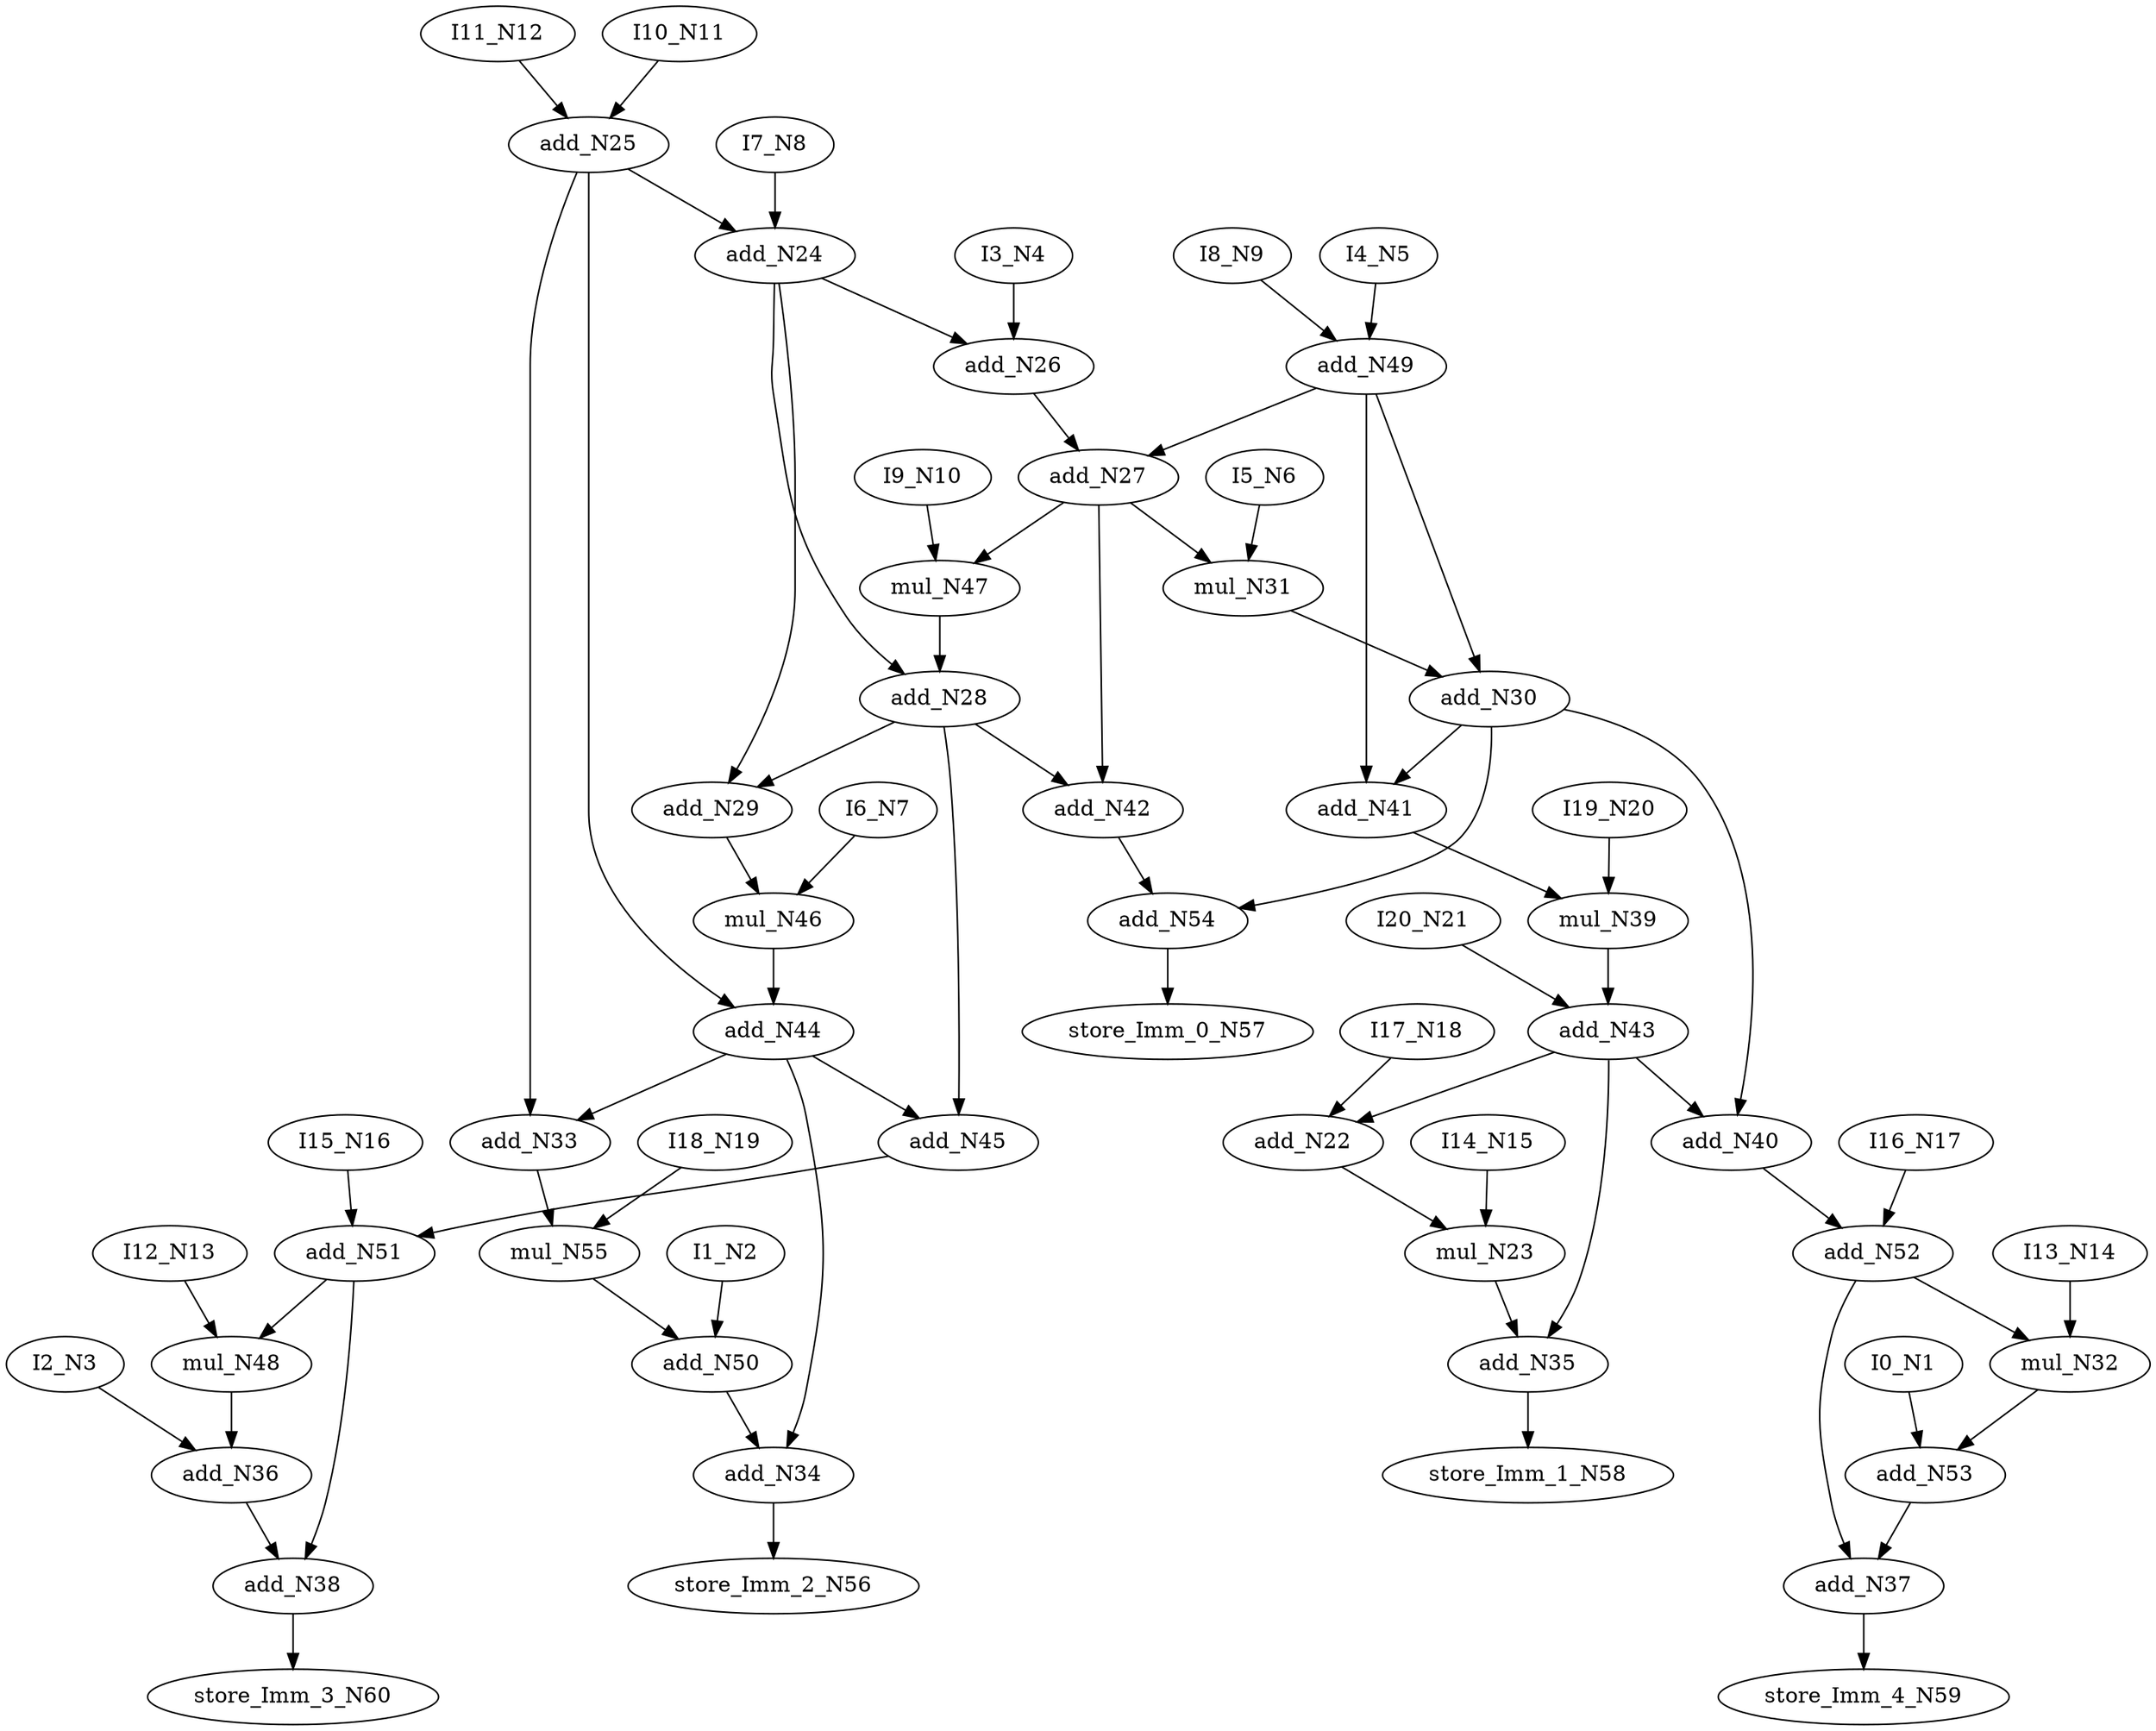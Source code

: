 digraph graphname {
N55 [color="black", ntype="operation", label="mul_N55"];
N54 [color="black", ntype="operation", label="add_N54"];
N58 [color="black", ntype="operation", label="store_Imm_1_N58"];
N49 [color="black", ntype="operation", label="add_N49"];
N48 [color="black", ntype="operation", label="mul_N48"];
N60 [color="black", ntype="operation", label="store_Imm_3_N60"];
N41 [color="black", ntype="operation", label="add_N41"];
N40 [color="black", ntype="operation", label="add_N40"];
N43 [color="black", ntype="operation", label="add_N43"];
N42 [color="black", ntype="operation", label="add_N42"];
N45 [color="black", ntype="operation", label="add_N45"];
N44 [color="black", ntype="operation", label="add_N44"];
N47 [color="black", ntype="operation", label="mul_N47"];
N46 [color="black", ntype="operation", label="mul_N46"];
N29 [color="black", ntype="operation", label="add_N29"];
N28 [color="black", ntype="operation", label="add_N28"];
N59 [color="black", ntype="operation", label="store_Imm_4_N59"];
N23 [color="black", ntype="operation", label="mul_N23"];
N22 [color="black", ntype="operation", label="add_N22"];
N21 [color="black", ntype="invar", label="I20_N21"];
N20 [color="black", ntype="invar", label="I19_N20"];
N27 [color="black", ntype="operation", label="add_N27"];
N26 [color="black", ntype="operation", label="add_N26"];
N25 [color="black", ntype="operation", label="add_N25"];
N24 [color="black", ntype="operation", label="add_N24"];
N8 [color="black", ntype="invar", label="I7_N8"];
N9 [color="black", ntype="invar", label="I8_N9"];
N1 [color="black", ntype="invar", label="I0_N1"];
N2 [color="black", ntype="invar", label="I1_N2"];
N3 [color="black", ntype="invar", label="I2_N3"];
N4 [color="black", ntype="invar", label="I3_N4"];
N5 [color="black", ntype="invar", label="I4_N5"];
N6 [color="black", ntype="invar", label="I5_N6"];
N7 [color="black", ntype="invar", label="I6_N7"];
N12 [color="black", ntype="invar", label="I11_N12"];
N13 [color="black", ntype="invar", label="I12_N13"];
N10 [color="black", ntype="invar", label="I9_N10"];
N11 [color="black", ntype="invar", label="I10_N11"];
N16 [color="black", ntype="invar", label="I15_N16"];
N17 [color="black", ntype="invar", label="I16_N17"];
N14 [color="black", ntype="invar", label="I13_N14"];
N15 [color="black", ntype="invar", label="I14_N15"];
N56 [color="black", ntype="operation", label="store_Imm_2_N56"];
N57 [color="black", ntype="operation", label="store_Imm_0_N57"];
N18 [color="black", ntype="invar", label="I17_N18"];
N19 [color="black", ntype="invar", label="I18_N19"];
N52 [color="black", ntype="operation", label="add_N52"];
N53 [color="black", ntype="operation", label="add_N53"];
N50 [color="black", ntype="operation", label="add_N50"];
N51 [color="black", ntype="operation", label="add_N51"];
N38 [color="black", ntype="operation", label="add_N38"];
N39 [color="black", ntype="operation", label="mul_N39"];
N30 [color="black", ntype="operation", label="add_N30"];
N31 [color="black", ntype="operation", label="mul_N31"];
N32 [color="black", ntype="operation", label="mul_N32"];
N33 [color="black", ntype="operation", label="add_N33"];
N34 [color="black", ntype="operation", label="add_N34"];
N35 [color="black", ntype="operation", label="add_N35"];
N36 [color="black", ntype="operation", label="add_N36"];
N37 [color="black", ntype="operation", label="add_N37"];
N55 -> N50;
N54 -> N57;
N49 -> N30;
N49 -> N41;
N49 -> N27;
N48 -> N36;
N41 -> N39;
N40 -> N52;
N43 -> N22;
N43 -> N40;
N43 -> N35;
N42 -> N54;
N45 -> N51;
N44 -> N33;
N44 -> N34;
N44 -> N45;
N47 -> N28;
N46 -> N44;
N29 -> N46;
N28 -> N29;
N28 -> N42;
N28 -> N45;
N23 -> N35;
N22 -> N23;
N21 -> N43;
N20 -> N39;
N27 -> N47;
N27 -> N31;
N27 -> N42;
N26 -> N27;
N25 -> N44;
N25 -> N24;
N25 -> N33;
N24 -> N28;
N24 -> N26;
N24 -> N29;
N8 -> N24;
N9 -> N49;
N1 -> N53;
N2 -> N50;
N3 -> N36;
N4 -> N26;
N5 -> N49;
N6 -> N31;
N7 -> N46;
N12 -> N25;
N13 -> N48;
N10 -> N47;
N11 -> N25;
N16 -> N51;
N17 -> N52;
N14 -> N32;
N15 -> N23;
N18 -> N22;
N19 -> N55;
N52 -> N37;
N52 -> N32;
N53 -> N37;
N50 -> N34;
N51 -> N38;
N51 -> N48;
N38 -> N60;
N39 -> N43;
N30 -> N41;
N30 -> N40;
N30 -> N54;
N31 -> N30;
N32 -> N53;
N33 -> N55;
N34 -> N56;
N35 -> N58;
N36 -> N38;
N37 -> N59;
}
